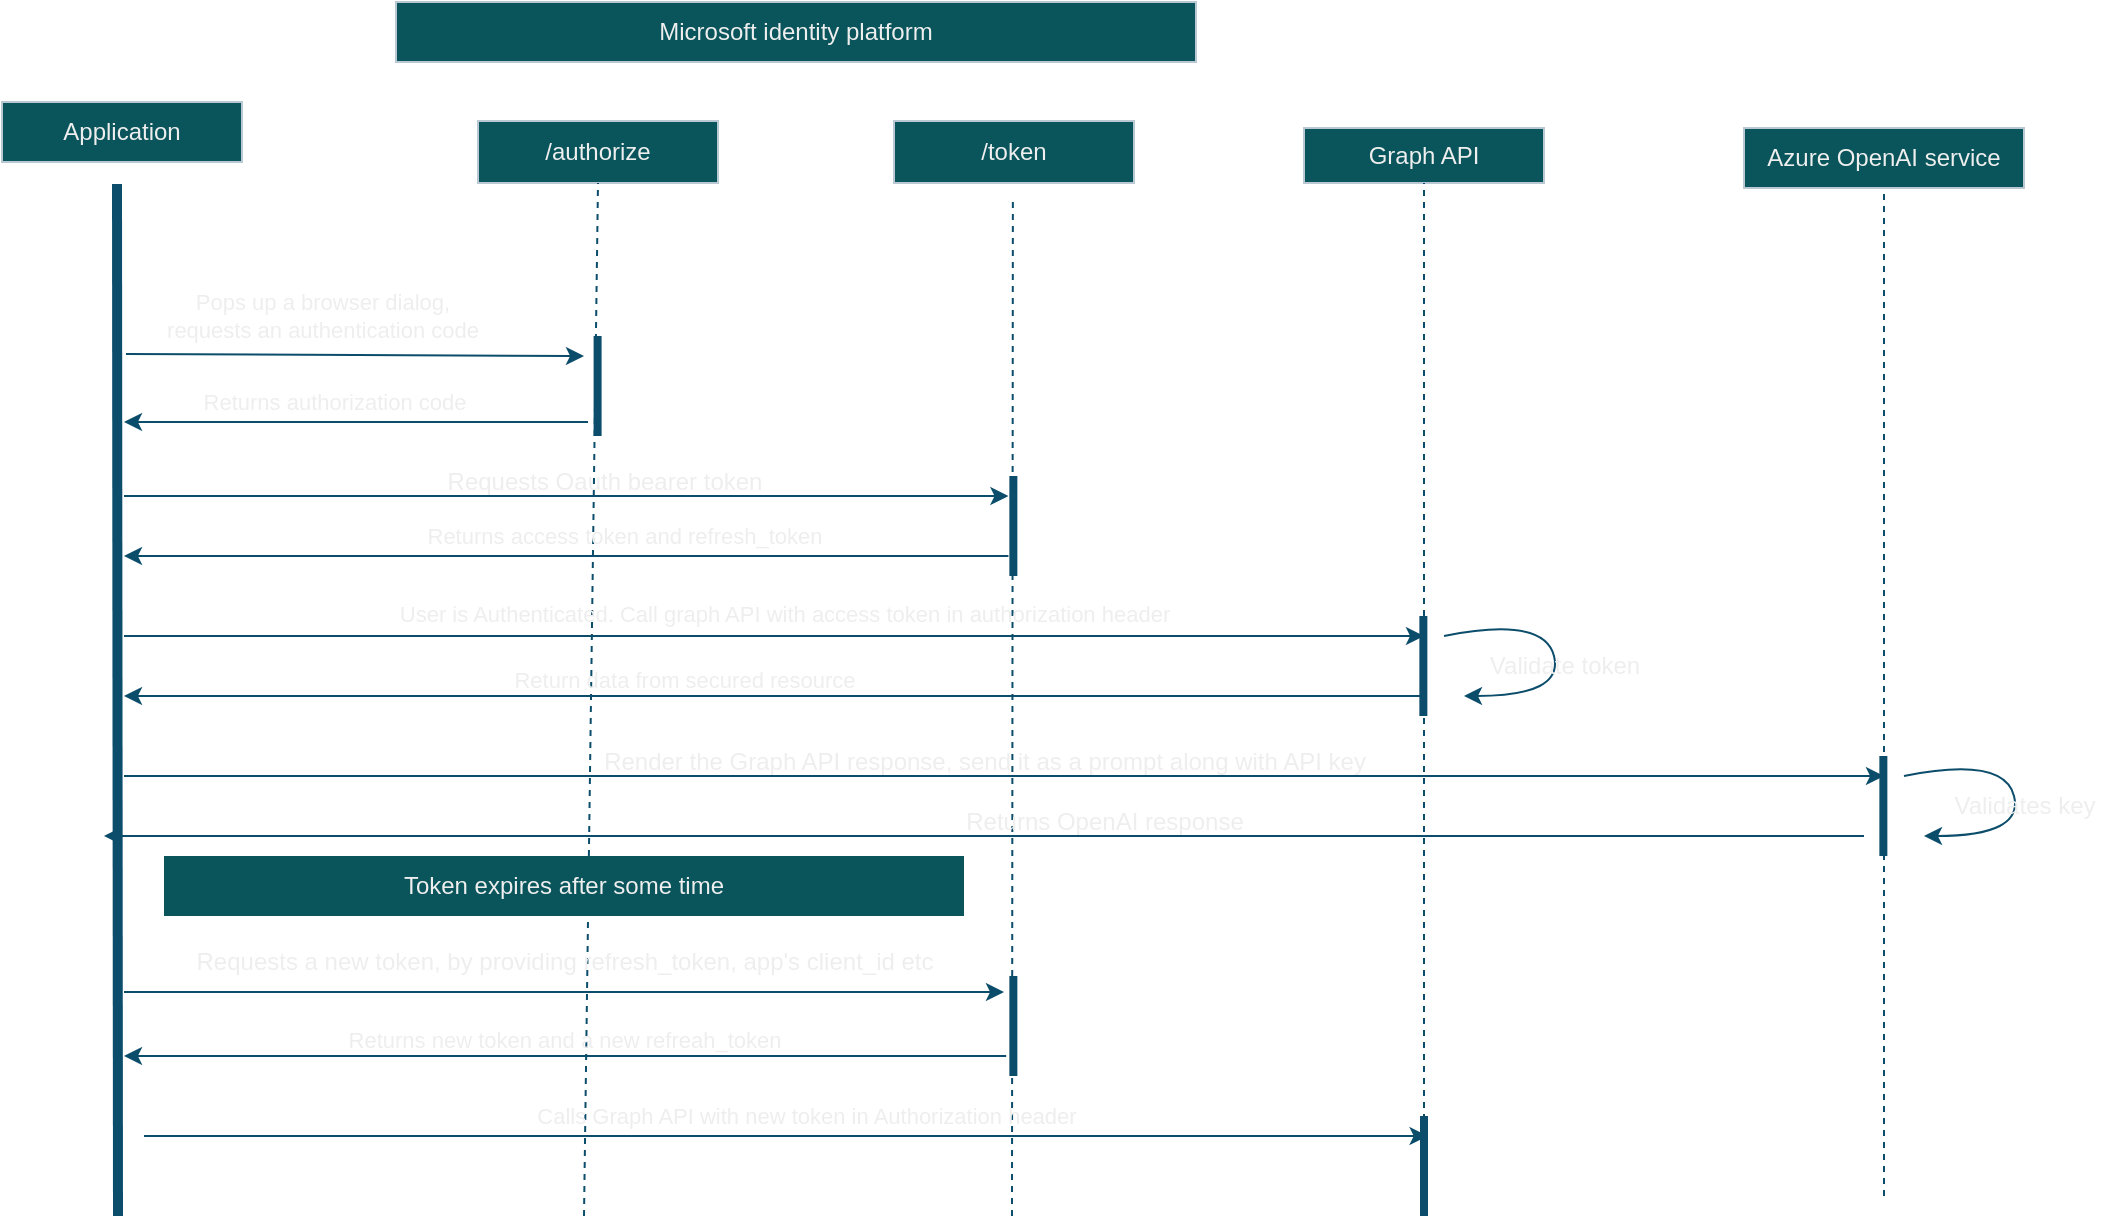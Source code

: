 <mxfile version="21.5.2" type="device">
  <diagram id="KikHW4FdOFnyS4c0Yq1n" name="Page-1">
    <mxGraphModel dx="1504" dy="1013" grid="0" gridSize="10" guides="1" tooltips="1" connect="1" arrows="1" fold="1" page="0" pageScale="1" pageWidth="850" pageHeight="1100" math="0" shadow="0">
      <root>
        <mxCell id="0" />
        <mxCell id="1" parent="0" />
        <mxCell id="qZAM8YZkkt0BZnQUHDg2-1" value="Application" style="rounded=0;whiteSpace=wrap;html=1;labelBackgroundColor=none;fillColor=#09555B;strokeColor=#BAC8D3;fontColor=#EEEEEE;" vertex="1" parent="1">
          <mxGeometry x="69" y="73" width="120" height="30" as="geometry" />
        </mxCell>
        <mxCell id="qZAM8YZkkt0BZnQUHDg2-2" value="Microsoft identity platform" style="rounded=0;whiteSpace=wrap;html=1;fillStyle=auto;labelBackgroundColor=none;fillColor=#09555B;strokeColor=#BAC8D3;fontColor=#EEEEEE;" vertex="1" parent="1">
          <mxGeometry x="266" y="23" width="400" height="30" as="geometry" />
        </mxCell>
        <mxCell id="qZAM8YZkkt0BZnQUHDg2-4" value="" style="endArrow=none;html=1;rounded=0;strokeWidth=5;labelBackgroundColor=none;strokeColor=#0B4D6A;fontColor=default;" edge="1" parent="1">
          <mxGeometry width="50" height="50" relative="1" as="geometry">
            <mxPoint x="127" y="630" as="sourcePoint" />
            <mxPoint x="126.5" y="114" as="targetPoint" />
          </mxGeometry>
        </mxCell>
        <mxCell id="qZAM8YZkkt0BZnQUHDg2-5" value="" style="endArrow=classic;html=1;rounded=0;labelBackgroundColor=none;strokeColor=#0B4D6A;fontColor=default;" edge="1" parent="1">
          <mxGeometry width="50" height="50" relative="1" as="geometry">
            <mxPoint x="131" y="199" as="sourcePoint" />
            <mxPoint x="360" y="200" as="targetPoint" />
          </mxGeometry>
        </mxCell>
        <mxCell id="qZAM8YZkkt0BZnQUHDg2-7" value="Pops up a browser dialog, &lt;br&gt;requests an authentication code" style="edgeLabel;html=1;align=center;verticalAlign=middle;resizable=0;points=[];labelBackgroundColor=none;fontColor=#EEEEEE;" vertex="1" connectable="0" parent="qZAM8YZkkt0BZnQUHDg2-5">
          <mxGeometry x="-0.364" y="6" relative="1" as="geometry">
            <mxPoint x="25" y="-14" as="offset" />
          </mxGeometry>
        </mxCell>
        <mxCell id="qZAM8YZkkt0BZnQUHDg2-8" value="/token" style="rounded=0;whiteSpace=wrap;html=1;labelBackgroundColor=none;fillColor=#09555B;strokeColor=#BAC8D3;fontColor=#EEEEEE;" vertex="1" parent="1">
          <mxGeometry x="515" y="82.5" width="120" height="31" as="geometry" />
        </mxCell>
        <mxCell id="qZAM8YZkkt0BZnQUHDg2-9" value="/authorize" style="rounded=0;whiteSpace=wrap;html=1;labelBackgroundColor=none;fillColor=#09555B;strokeColor=#BAC8D3;fontColor=#EEEEEE;" vertex="1" parent="1">
          <mxGeometry x="307" y="82.5" width="120" height="31" as="geometry" />
        </mxCell>
        <mxCell id="qZAM8YZkkt0BZnQUHDg2-10" value="" style="endArrow=none;html=1;rounded=0;entryX=0.5;entryY=1;entryDx=0;entryDy=0;dashed=1;labelBackgroundColor=none;strokeColor=#0B4D6A;fontColor=default;" edge="1" parent="1" target="qZAM8YZkkt0BZnQUHDg2-9">
          <mxGeometry width="50" height="50" relative="1" as="geometry">
            <mxPoint x="360" y="630" as="sourcePoint" />
            <mxPoint x="400" y="214" as="targetPoint" />
          </mxGeometry>
        </mxCell>
        <mxCell id="qZAM8YZkkt0BZnQUHDg2-11" value="" style="endArrow=classic;html=1;rounded=0;labelBackgroundColor=none;strokeColor=#0B4D6A;fontColor=default;" edge="1" parent="1">
          <mxGeometry width="50" height="50" relative="1" as="geometry">
            <mxPoint x="362" y="233" as="sourcePoint" />
            <mxPoint x="130" y="233" as="targetPoint" />
          </mxGeometry>
        </mxCell>
        <mxCell id="qZAM8YZkkt0BZnQUHDg2-12" value="Returns authorization code" style="edgeLabel;html=1;align=center;verticalAlign=middle;resizable=0;points=[];labelBackgroundColor=none;fontColor=#EEEEEE;" vertex="1" connectable="0" parent="qZAM8YZkkt0BZnQUHDg2-11">
          <mxGeometry x="0.2" y="-7" relative="1" as="geometry">
            <mxPoint x="12" y="-3" as="offset" />
          </mxGeometry>
        </mxCell>
        <mxCell id="qZAM8YZkkt0BZnQUHDg2-13" value="" style="endArrow=none;html=1;rounded=0;entryX=0.5;entryY=1;entryDx=0;entryDy=0;dashed=1;labelBackgroundColor=none;strokeColor=#0B4D6A;fontColor=default;" edge="1" parent="1">
          <mxGeometry width="50" height="50" relative="1" as="geometry">
            <mxPoint x="574" y="630" as="sourcePoint" />
            <mxPoint x="574.44" y="120" as="targetPoint" />
          </mxGeometry>
        </mxCell>
        <mxCell id="qZAM8YZkkt0BZnQUHDg2-14" value="" style="endArrow=classic;html=1;rounded=0;labelBackgroundColor=none;strokeColor=#0B4D6A;fontColor=default;" edge="1" parent="1">
          <mxGeometry width="50" height="50" relative="1" as="geometry">
            <mxPoint x="130" y="270" as="sourcePoint" />
            <mxPoint x="572.222" y="270" as="targetPoint" />
          </mxGeometry>
        </mxCell>
        <mxCell id="qZAM8YZkkt0BZnQUHDg2-15" value="Requests Oauth bearer token" style="text;html=1;align=center;verticalAlign=middle;resizable=0;points=[];autosize=1;strokeColor=none;fillColor=none;labelBackgroundColor=none;fontColor=#EEEEEE;" vertex="1" parent="1">
          <mxGeometry x="280" y="248" width="180" height="30" as="geometry" />
        </mxCell>
        <mxCell id="qZAM8YZkkt0BZnQUHDg2-16" value="" style="endArrow=classic;html=1;rounded=0;labelBackgroundColor=none;strokeColor=#0B4D6A;fontColor=default;" edge="1" parent="1">
          <mxGeometry width="50" height="50" relative="1" as="geometry">
            <mxPoint x="572.222" y="300" as="sourcePoint" />
            <mxPoint x="130" y="300" as="targetPoint" />
          </mxGeometry>
        </mxCell>
        <mxCell id="qZAM8YZkkt0BZnQUHDg2-17" value="Returns access token and refresh_token" style="edgeLabel;html=1;align=center;verticalAlign=middle;resizable=0;points=[];labelBackgroundColor=none;fontColor=#EEEEEE;" vertex="1" connectable="0" parent="qZAM8YZkkt0BZnQUHDg2-16">
          <mxGeometry x="0.442" y="-7" relative="1" as="geometry">
            <mxPoint x="127" y="-3" as="offset" />
          </mxGeometry>
        </mxCell>
        <mxCell id="qZAM8YZkkt0BZnQUHDg2-18" value="Graph API" style="rounded=0;whiteSpace=wrap;html=1;labelBackgroundColor=none;fillColor=#09555B;strokeColor=#BAC8D3;fontColor=#EEEEEE;" vertex="1" parent="1">
          <mxGeometry x="720" y="86" width="120" height="27.5" as="geometry" />
        </mxCell>
        <mxCell id="qZAM8YZkkt0BZnQUHDg2-19" value="" style="endArrow=none;dashed=1;html=1;rounded=0;entryX=0.5;entryY=1;entryDx=0;entryDy=0;labelBackgroundColor=none;strokeColor=#0B4D6A;fontColor=default;" edge="1" parent="1" target="qZAM8YZkkt0BZnQUHDg2-18">
          <mxGeometry width="50" height="50" relative="1" as="geometry">
            <mxPoint x="780" y="630" as="sourcePoint" />
            <mxPoint x="470" y="260" as="targetPoint" />
          </mxGeometry>
        </mxCell>
        <mxCell id="qZAM8YZkkt0BZnQUHDg2-20" value="" style="endArrow=classic;html=1;rounded=0;labelBackgroundColor=none;strokeColor=#0B4D6A;fontColor=default;" edge="1" parent="1">
          <mxGeometry width="50" height="50" relative="1" as="geometry">
            <mxPoint x="130" y="340" as="sourcePoint" />
            <mxPoint x="780" y="340" as="targetPoint" />
          </mxGeometry>
        </mxCell>
        <mxCell id="qZAM8YZkkt0BZnQUHDg2-21" value="User is Authenticated. Call graph API with access token in authorization header" style="edgeLabel;html=1;align=center;verticalAlign=middle;resizable=0;points=[];labelBackgroundColor=none;fontColor=#EEEEEE;" vertex="1" connectable="0" parent="qZAM8YZkkt0BZnQUHDg2-20">
          <mxGeometry x="-0.364" y="11" relative="1" as="geometry">
            <mxPoint x="123" as="offset" />
          </mxGeometry>
        </mxCell>
        <mxCell id="qZAM8YZkkt0BZnQUHDg2-22" value="" style="endArrow=classic;html=1;rounded=0;labelBackgroundColor=none;strokeColor=#0B4D6A;fontColor=default;" edge="1" parent="1">
          <mxGeometry width="50" height="50" relative="1" as="geometry">
            <mxPoint x="780" y="370" as="sourcePoint" />
            <mxPoint x="130" y="370" as="targetPoint" />
          </mxGeometry>
        </mxCell>
        <mxCell id="qZAM8YZkkt0BZnQUHDg2-23" value="Return data from secured resource" style="edgeLabel;html=1;align=center;verticalAlign=middle;resizable=0;points=[];labelBackgroundColor=none;fontColor=#EEEEEE;" vertex="1" connectable="0" parent="qZAM8YZkkt0BZnQUHDg2-22">
          <mxGeometry x="0.14" y="-8" relative="1" as="geometry">
            <mxPoint as="offset" />
          </mxGeometry>
        </mxCell>
        <mxCell id="qZAM8YZkkt0BZnQUHDg2-24" value="" style="curved=1;endArrow=classic;html=1;rounded=0;labelBackgroundColor=none;strokeColor=#0B4D6A;fontColor=default;" edge="1" parent="1">
          <mxGeometry width="50" height="50" relative="1" as="geometry">
            <mxPoint x="790" y="340" as="sourcePoint" />
            <mxPoint x="800" y="370" as="targetPoint" />
            <Array as="points">
              <mxPoint x="840" y="330" />
              <mxPoint x="850" y="370" />
            </Array>
          </mxGeometry>
        </mxCell>
        <mxCell id="qZAM8YZkkt0BZnQUHDg2-25" value="Validate token" style="text;html=1;align=center;verticalAlign=middle;resizable=0;points=[];autosize=1;strokeColor=none;fillColor=none;labelBackgroundColor=none;fontColor=#EEEEEE;" vertex="1" parent="1">
          <mxGeometry x="800" y="340" width="100" height="30" as="geometry" />
        </mxCell>
        <mxCell id="qZAM8YZkkt0BZnQUHDg2-27" value="Token expires after some time" style="text;html=1;align=center;verticalAlign=middle;whiteSpace=wrap;rounded=0;strokeColor=none;fillColor=#09555B;labelBackgroundColor=none;fontColor=#EEEEEE;" vertex="1" parent="1">
          <mxGeometry x="150" y="450" width="400" height="30" as="geometry" />
        </mxCell>
        <mxCell id="qZAM8YZkkt0BZnQUHDg2-29" value="" style="endArrow=classic;html=1;rounded=0;labelBackgroundColor=none;strokeColor=#0B4D6A;fontColor=default;" edge="1" parent="1">
          <mxGeometry width="50" height="50" relative="1" as="geometry">
            <mxPoint x="130" y="518" as="sourcePoint" />
            <mxPoint x="570" y="518" as="targetPoint" />
          </mxGeometry>
        </mxCell>
        <mxCell id="qZAM8YZkkt0BZnQUHDg2-31" value="Azure OpenAI service" style="rounded=0;whiteSpace=wrap;html=1;labelBackgroundColor=none;fillColor=#09555B;strokeColor=#BAC8D3;fontColor=#EEEEEE;" vertex="1" parent="1">
          <mxGeometry x="940" y="86" width="140" height="30" as="geometry" />
        </mxCell>
        <mxCell id="qZAM8YZkkt0BZnQUHDg2-32" value="" style="endArrow=classic;html=1;rounded=0;labelBackgroundColor=none;strokeColor=#0B4D6A;fontColor=default;" edge="1" parent="1">
          <mxGeometry width="50" height="50" relative="1" as="geometry">
            <mxPoint x="130" y="410" as="sourcePoint" />
            <mxPoint x="1010" y="410" as="targetPoint" />
          </mxGeometry>
        </mxCell>
        <mxCell id="qZAM8YZkkt0BZnQUHDg2-33" value="" style="endArrow=none;dashed=1;html=1;strokeWidth=1;rounded=0;entryX=0.5;entryY=1;entryDx=0;entryDy=0;labelBackgroundColor=none;strokeColor=#0B4D6A;fontColor=default;" edge="1" parent="1" target="qZAM8YZkkt0BZnQUHDg2-31">
          <mxGeometry width="50" height="50" relative="1" as="geometry">
            <mxPoint x="1010" y="620" as="sourcePoint" />
            <mxPoint x="1040" y="190" as="targetPoint" />
          </mxGeometry>
        </mxCell>
        <mxCell id="qZAM8YZkkt0BZnQUHDg2-36" value="Render the Graph API response, send it as a prompt along with API key" style="text;html=1;align=center;verticalAlign=middle;resizable=0;points=[];autosize=1;strokeColor=none;fillColor=none;labelBackgroundColor=none;fontColor=#EEEEEE;" vertex="1" parent="1">
          <mxGeometry x="360" y="388" width="400" height="30" as="geometry" />
        </mxCell>
        <mxCell id="qZAM8YZkkt0BZnQUHDg2-37" value="" style="endArrow=classic;html=1;rounded=0;labelBackgroundColor=none;strokeColor=#0B4D6A;fontColor=default;" edge="1" parent="1">
          <mxGeometry width="50" height="50" relative="1" as="geometry">
            <mxPoint x="1000" y="440" as="sourcePoint" />
            <mxPoint x="120" y="440" as="targetPoint" />
          </mxGeometry>
        </mxCell>
        <mxCell id="qZAM8YZkkt0BZnQUHDg2-38" value="Returns OpenAI response" style="text;html=1;align=center;verticalAlign=middle;resizable=0;points=[];autosize=1;strokeColor=none;fillColor=none;labelBackgroundColor=none;fontColor=#EEEEEE;" vertex="1" parent="1">
          <mxGeometry x="540" y="418" width="160" height="30" as="geometry" />
        </mxCell>
        <mxCell id="qZAM8YZkkt0BZnQUHDg2-43" value="" style="curved=1;endArrow=classic;html=1;rounded=0;labelBackgroundColor=none;strokeColor=#0B4D6A;fontColor=default;" edge="1" parent="1">
          <mxGeometry width="50" height="50" relative="1" as="geometry">
            <mxPoint x="1020" y="410" as="sourcePoint" />
            <mxPoint x="1030" y="440" as="targetPoint" />
            <Array as="points">
              <mxPoint x="1070" y="400" />
              <mxPoint x="1080" y="440" />
            </Array>
          </mxGeometry>
        </mxCell>
        <mxCell id="qZAM8YZkkt0BZnQUHDg2-44" value="Validates key" style="text;html=1;align=center;verticalAlign=middle;resizable=0;points=[];autosize=1;strokeColor=none;fillColor=none;labelBackgroundColor=none;fontColor=#EEEEEE;" vertex="1" parent="1">
          <mxGeometry x="1035" y="410" width="90" height="30" as="geometry" />
        </mxCell>
        <mxCell id="qZAM8YZkkt0BZnQUHDg2-45" value="Requests a new token, by providing refresh_token, app&#39;s client_id etc" style="text;html=1;align=center;verticalAlign=middle;resizable=0;points=[];autosize=1;strokeColor=none;fillColor=none;labelBackgroundColor=none;fontColor=#EEEEEE;" vertex="1" parent="1">
          <mxGeometry x="155" y="488" width="390" height="30" as="geometry" />
        </mxCell>
        <mxCell id="qZAM8YZkkt0BZnQUHDg2-49" value="" style="endArrow=classic;html=1;rounded=0;labelBackgroundColor=none;strokeColor=#0B4D6A;fontColor=default;" edge="1" parent="1">
          <mxGeometry width="50" height="50" relative="1" as="geometry">
            <mxPoint x="571.111" y="550" as="sourcePoint" />
            <mxPoint x="130" y="550" as="targetPoint" />
          </mxGeometry>
        </mxCell>
        <mxCell id="qZAM8YZkkt0BZnQUHDg2-50" value="Returns new token and a new refreah_token" style="edgeLabel;html=1;align=center;verticalAlign=middle;resizable=0;points=[];labelBackgroundColor=none;fontColor=#EEEEEE;" vertex="1" connectable="0" parent="qZAM8YZkkt0BZnQUHDg2-49">
          <mxGeometry x="0.277" y="-8" relative="1" as="geometry">
            <mxPoint x="60" as="offset" />
          </mxGeometry>
        </mxCell>
        <mxCell id="qZAM8YZkkt0BZnQUHDg2-51" value="" style="endArrow=classic;html=1;rounded=0;labelBackgroundColor=none;strokeColor=#0B4D6A;fontColor=default;" edge="1" parent="1">
          <mxGeometry width="50" height="50" relative="1" as="geometry">
            <mxPoint x="140" y="590" as="sourcePoint" />
            <mxPoint x="781.818" y="590" as="targetPoint" />
          </mxGeometry>
        </mxCell>
        <mxCell id="qZAM8YZkkt0BZnQUHDg2-54" value="Calls Graph API with new token in Authorization header" style="edgeLabel;html=1;align=center;verticalAlign=middle;resizable=0;points=[];labelBackgroundColor=none;fontColor=#EEEEEE;" vertex="1" connectable="0" parent="qZAM8YZkkt0BZnQUHDg2-51">
          <mxGeometry x="-0.493" y="16" relative="1" as="geometry">
            <mxPoint x="168" y="6" as="offset" />
          </mxGeometry>
        </mxCell>
        <mxCell id="qZAM8YZkkt0BZnQUHDg2-55" value="" style="endArrow=none;html=1;rounded=0;strokeWidth=4;labelBackgroundColor=none;strokeColor=#0B4D6A;fontColor=default;" edge="1" parent="1">
          <mxGeometry width="50" height="50" relative="1" as="geometry">
            <mxPoint x="366.8" y="240" as="sourcePoint" />
            <mxPoint x="366.8" y="190" as="targetPoint" />
          </mxGeometry>
        </mxCell>
        <mxCell id="qZAM8YZkkt0BZnQUHDg2-56" value="" style="endArrow=none;html=1;rounded=0;strokeWidth=4;labelBackgroundColor=none;strokeColor=#0B4D6A;fontColor=default;" edge="1" parent="1">
          <mxGeometry width="50" height="50" relative="1" as="geometry">
            <mxPoint x="574.68" y="310" as="sourcePoint" />
            <mxPoint x="574.68" y="260" as="targetPoint" />
          </mxGeometry>
        </mxCell>
        <mxCell id="qZAM8YZkkt0BZnQUHDg2-57" value="" style="endArrow=none;html=1;rounded=0;strokeWidth=4;labelBackgroundColor=none;strokeColor=#0B4D6A;fontColor=default;" edge="1" parent="1">
          <mxGeometry width="50" height="50" relative="1" as="geometry">
            <mxPoint x="779.68" y="380" as="sourcePoint" />
            <mxPoint x="779.68" y="330" as="targetPoint" />
          </mxGeometry>
        </mxCell>
        <mxCell id="qZAM8YZkkt0BZnQUHDg2-58" value="" style="endArrow=none;html=1;rounded=0;strokeWidth=4;labelBackgroundColor=none;strokeColor=#0B4D6A;fontColor=default;" edge="1" parent="1">
          <mxGeometry width="50" height="50" relative="1" as="geometry">
            <mxPoint x="574.68" y="560" as="sourcePoint" />
            <mxPoint x="574.68" y="510" as="targetPoint" />
          </mxGeometry>
        </mxCell>
        <mxCell id="qZAM8YZkkt0BZnQUHDg2-59" value="" style="endArrow=none;html=1;rounded=0;strokeWidth=4;labelBackgroundColor=none;strokeColor=#0B4D6A;fontColor=default;" edge="1" parent="1">
          <mxGeometry width="50" height="50" relative="1" as="geometry">
            <mxPoint x="1009.68" y="450" as="sourcePoint" />
            <mxPoint x="1009.68" y="400" as="targetPoint" />
          </mxGeometry>
        </mxCell>
        <mxCell id="qZAM8YZkkt0BZnQUHDg2-60" value="" style="endArrow=none;html=1;rounded=0;strokeWidth=4;labelBackgroundColor=none;strokeColor=#0B4D6A;fontColor=default;" edge="1" parent="1">
          <mxGeometry width="50" height="50" relative="1" as="geometry">
            <mxPoint x="780" y="630" as="sourcePoint" />
            <mxPoint x="780" y="580" as="targetPoint" />
          </mxGeometry>
        </mxCell>
      </root>
    </mxGraphModel>
  </diagram>
</mxfile>
